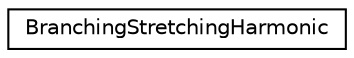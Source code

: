 digraph "Graphical Class Hierarchy"
{
 // INTERACTIVE_SVG=YES
  edge [fontname="Helvetica",fontsize="10",labelfontname="Helvetica",labelfontsize="10"];
  node [fontname="Helvetica",fontsize="10",shape=record];
  rankdir="LR";
  Node0 [label="BranchingStretchingHarmonic",height=0.2,width=0.4,color="black", fillcolor="white", style="filled",URL="$classBranchingStretchingHarmonic.html",tooltip="Represents a harmonic potential used by the [BranchingStretching](BranchingStretching) template..."];
}
